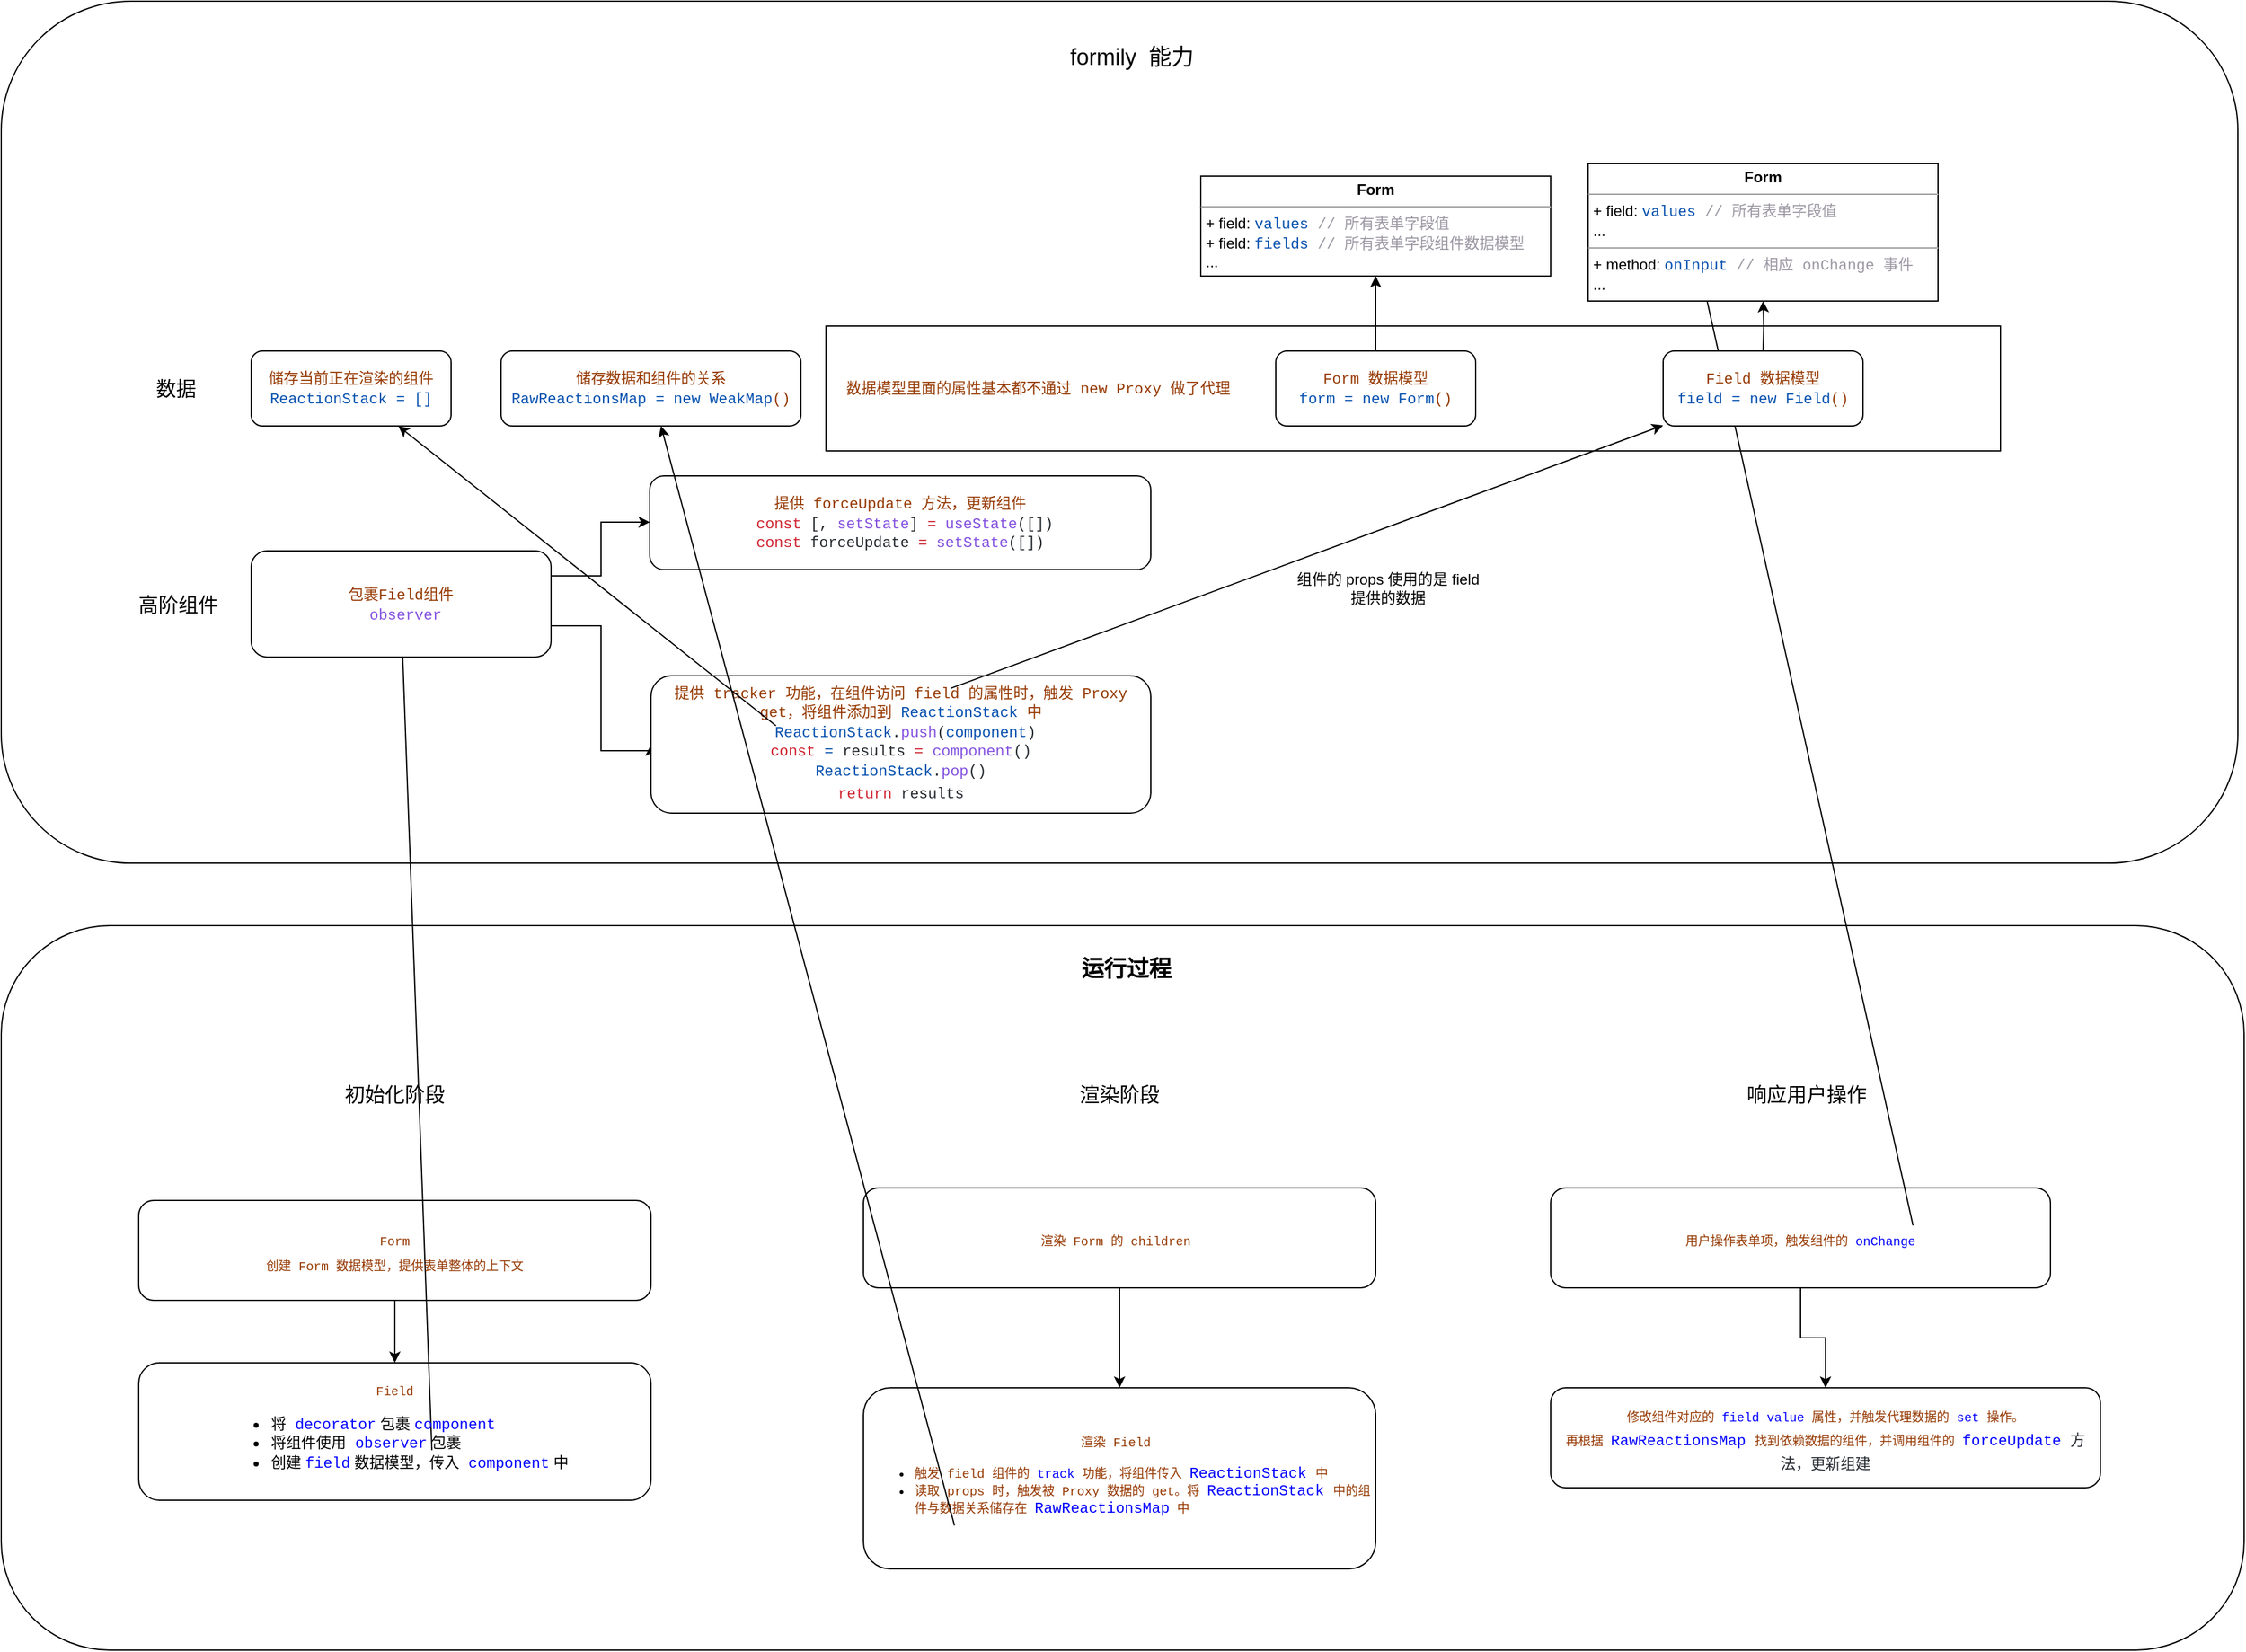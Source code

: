 <mxfile version="15.8.3" type="github">
  <diagram id="uAEhmxrjSMiY-UH2wBh-" name="Page-1">
    <mxGraphModel dx="2765" dy="1790" grid="1" gridSize="10" guides="1" tooltips="1" connect="1" arrows="1" fold="1" page="0" pageScale="1" pageWidth="827" pageHeight="1169" math="0" shadow="0">
      <root>
        <mxCell id="0" />
        <mxCell id="1" parent="0" />
        <mxCell id="ISmhi9uNivbO9rNuIjyK-117" value="" style="group;labelBackgroundColor=#FFFFFF;fillColor=default;" vertex="1" connectable="0" parent="1">
          <mxGeometry x="-80" y="-240" width="1795" height="1320" as="geometry" />
        </mxCell>
        <mxCell id="ISmhi9uNivbO9rNuIjyK-109" value="" style="endArrow=classic;html=1;rounded=0;fontFamily=Helvetica;fontSize=18;fontColor=#000000;exitX=0.192;exitY=0.724;exitDx=0;exitDy=0;exitPerimeter=0;entryX=0.178;entryY=0.725;entryDx=0;entryDy=0;entryPerimeter=0;" edge="1" parent="ISmhi9uNivbO9rNuIjyK-117" source="ISmhi9uNivbO9rNuIjyK-103">
          <mxGeometry width="50" height="50" relative="1" as="geometry">
            <mxPoint x="870" y="790" as="sourcePoint" />
            <mxPoint x="320.4" y="500.25" as="targetPoint" />
          </mxGeometry>
        </mxCell>
        <mxCell id="ISmhi9uNivbO9rNuIjyK-111" value="" style="endArrow=classic;html=1;rounded=0;fontFamily=Helvetica;fontSize=18;fontColor=#000000;entryX=0.756;entryY=0.319;entryDx=0;entryDy=0;entryPerimeter=0;" edge="1" parent="ISmhi9uNivbO9rNuIjyK-117">
          <mxGeometry width="50" height="50" relative="1" as="geometry">
            <mxPoint x="1530" y="980" as="sourcePoint" />
            <mxPoint x="1360.8" y="220.11" as="targetPoint" />
          </mxGeometry>
        </mxCell>
        <mxCell id="ISmhi9uNivbO9rNuIjyK-115" value="" style="group;labelBackgroundColor=#FFFFFF;" vertex="1" connectable="0" parent="ISmhi9uNivbO9rNuIjyK-117">
          <mxGeometry width="1790" height="690" as="geometry" />
        </mxCell>
        <mxCell id="ISmhi9uNivbO9rNuIjyK-114" value="" style="rounded=1;whiteSpace=wrap;html=1;labelBackgroundColor=none;fontFamily=Helvetica;fontSize=18;fontColor=#000000;fillColor=none;align=left;" vertex="1" parent="ISmhi9uNivbO9rNuIjyK-115">
          <mxGeometry width="1790" height="690" as="geometry" />
        </mxCell>
        <mxCell id="ISmhi9uNivbO9rNuIjyK-3" value="&lt;span style=&quot;color: rgb(149 , 56 , 0) ; font-family: &amp;#34;menlo&amp;#34; , &amp;#34;monaco&amp;#34; , &amp;#34;courier new&amp;#34; , monospace ; background-color: rgb(255 , 255 , 255)&quot;&gt;储存当前正在渲染的组件&lt;br&gt;&lt;/span&gt;&lt;span style=&quot;color: rgb(5 , 80 , 174) ; background-color: rgb(255 , 255 , 255) ; font-family: &amp;#34;menlo&amp;#34; , &amp;#34;monaco&amp;#34; , &amp;#34;courier new&amp;#34; , monospace&quot;&gt;ReactionStack = []&lt;/span&gt;" style="rounded=1;whiteSpace=wrap;html=1;" vertex="1" parent="ISmhi9uNivbO9rNuIjyK-115">
          <mxGeometry x="200" y="280" width="160" height="60" as="geometry" />
        </mxCell>
        <mxCell id="ISmhi9uNivbO9rNuIjyK-25" value="数据" style="text;html=1;strokeColor=none;fillColor=none;align=center;verticalAlign=middle;whiteSpace=wrap;rounded=0;fontSize=16;" vertex="1" parent="ISmhi9uNivbO9rNuIjyK-115">
          <mxGeometry x="90" y="295" width="100" height="30" as="geometry" />
        </mxCell>
        <mxCell id="ISmhi9uNivbO9rNuIjyK-26" value="&lt;span style=&quot;color: rgb(149 , 56 , 0) ; font-family: &amp;#34;menlo&amp;#34; , &amp;#34;monaco&amp;#34; , &amp;#34;courier new&amp;#34; , monospace ; background-color: rgb(255 , 255 , 255)&quot;&gt;储存数据和组件的关系&lt;br&gt;&lt;/span&gt;&lt;span style=&quot;color: rgb(5 , 80 , 174) ; background-color: rgb(255 , 255 , 255) ; font-family: &amp;#34;menlo&amp;#34; , &amp;#34;monaco&amp;#34; , &amp;#34;courier new&amp;#34; , monospace&quot;&gt;RawReactionsMap =&amp;nbsp;&lt;/span&gt;&lt;span style=&quot;color: rgb(5 , 80 , 174) ; font-family: &amp;#34;menlo&amp;#34; , &amp;#34;monaco&amp;#34; , &amp;#34;courier new&amp;#34; , monospace ; background-color: rgb(255 , 255 , 255)&quot;&gt;new&lt;/span&gt;&lt;span style=&quot;color: rgb(149 , 56 , 0) ; font-family: &amp;#34;menlo&amp;#34; , &amp;#34;monaco&amp;#34; , &amp;#34;courier new&amp;#34; , monospace ; background-color: rgb(255 , 255 , 255)&quot;&gt;&amp;nbsp;&lt;/span&gt;&lt;span style=&quot;color: rgb(5 , 80 , 174) ; background-color: rgb(255 , 255 , 255) ; font-family: &amp;#34;menlo&amp;#34; , &amp;#34;monaco&amp;#34; , &amp;#34;courier new&amp;#34; , monospace&quot;&gt;WeakMap&lt;/span&gt;&lt;span style=&quot;background-color: rgb(255 , 255 , 255) ; color: rgb(149 , 56 , 0) ; font-family: &amp;#34;menlo&amp;#34; , &amp;#34;monaco&amp;#34; , &amp;#34;courier new&amp;#34; , monospace&quot;&gt;()&lt;/span&gt;" style="rounded=1;whiteSpace=wrap;html=1;" vertex="1" parent="ISmhi9uNivbO9rNuIjyK-115">
          <mxGeometry x="400" y="280" width="240" height="60" as="geometry" />
        </mxCell>
        <mxCell id="ISmhi9uNivbO9rNuIjyK-53" value="高阶组件&amp;nbsp;" style="text;html=1;strokeColor=none;fillColor=none;align=center;verticalAlign=middle;whiteSpace=wrap;rounded=0;fontSize=16;" vertex="1" parent="ISmhi9uNivbO9rNuIjyK-115">
          <mxGeometry x="94" y="467.5" width="100" height="30" as="geometry" />
        </mxCell>
        <mxCell id="ISmhi9uNivbO9rNuIjyK-60" value="&lt;span style=&quot;color: rgb(149 , 56 , 0) ; font-family: &amp;#34;menlo&amp;#34; , &amp;#34;monaco&amp;#34; , &amp;#34;courier new&amp;#34; , monospace ; text-align: center&quot;&gt;&amp;nbsp; 数据模型里面的属性基本都不通过 new Proxy 做了代理&lt;/span&gt;" style="rounded=0;labelBackgroundColor=none;fontFamily=Helvetica;fontSize=12;align=left;whiteSpace=wrap;html=1;fillColor=none;" vertex="1" parent="ISmhi9uNivbO9rNuIjyK-115">
          <mxGeometry x="660" y="260" width="940" height="100" as="geometry" />
        </mxCell>
        <mxCell id="ISmhi9uNivbO9rNuIjyK-61" value="" style="group" vertex="1" connectable="0" parent="ISmhi9uNivbO9rNuIjyK-115">
          <mxGeometry x="1270" y="130" width="280" height="210" as="geometry" />
        </mxCell>
        <mxCell id="ISmhi9uNivbO9rNuIjyK-51" value="" style="edgeStyle=orthogonalEdgeStyle;rounded=0;orthogonalLoop=1;jettySize=auto;html=1;fontFamily=Helvetica;fontSize=12;fontColor=#000000;" edge="1" parent="ISmhi9uNivbO9rNuIjyK-61" target="ISmhi9uNivbO9rNuIjyK-47">
          <mxGeometry relative="1" as="geometry">
            <mxPoint x="140" y="150" as="sourcePoint" />
          </mxGeometry>
        </mxCell>
        <mxCell id="ISmhi9uNivbO9rNuIjyK-29" value="&lt;span style=&quot;color: rgb(149 , 56 , 0) ; font-family: &amp;#34;menlo&amp;#34; , &amp;#34;monaco&amp;#34; , &amp;#34;courier new&amp;#34; , monospace ; background-color: rgb(255 , 255 , 255)&quot;&gt;Field 数据模型&lt;br&gt;&lt;/span&gt;&lt;span style=&quot;color: rgb(5 , 80 , 174) ; background-color: rgb(255 , 255 , 255) ; font-family: &amp;#34;menlo&amp;#34; , &amp;#34;monaco&amp;#34; , &amp;#34;courier new&amp;#34; , monospace&quot;&gt;field =&amp;nbsp;&lt;/span&gt;&lt;span style=&quot;color: rgb(5 , 80 , 174) ; font-family: &amp;#34;menlo&amp;#34; , &amp;#34;monaco&amp;#34; , &amp;#34;courier new&amp;#34; , monospace ; background-color: rgb(255 , 255 , 255)&quot;&gt;new&lt;/span&gt;&lt;span style=&quot;font-family: &amp;#34;menlo&amp;#34; , &amp;#34;monaco&amp;#34; , &amp;#34;courier new&amp;#34; , monospace ; background-color: rgb(255 , 255 , 255)&quot;&gt;&lt;font color=&quot;#953800&quot;&gt;&amp;nbsp;&lt;/font&gt;&lt;/span&gt;&lt;span style=&quot;background-color: rgb(255 , 255 , 255) ; font-family: &amp;#34;menlo&amp;#34; , &amp;#34;monaco&amp;#34; , &amp;#34;courier new&amp;#34; , monospace&quot;&gt;&lt;font color=&quot;#0550ae&quot;&gt;Field&lt;/font&gt;&lt;/span&gt;&lt;span style=&quot;background-color: rgb(255 , 255 , 255) ; color: rgb(149 , 56 , 0) ; font-family: &amp;#34;menlo&amp;#34; , &amp;#34;monaco&amp;#34; , &amp;#34;courier new&amp;#34; , monospace&quot;&gt;()&lt;/span&gt;" style="rounded=1;whiteSpace=wrap;html=1;" vertex="1" parent="ISmhi9uNivbO9rNuIjyK-61">
          <mxGeometry x="60" y="150" width="160" height="60" as="geometry" />
        </mxCell>
        <mxCell id="ISmhi9uNivbO9rNuIjyK-47" value="&lt;p style=&quot;margin: 0px ; margin-top: 4px ; text-align: center&quot;&gt;&lt;b&gt;Form&lt;/b&gt;&lt;/p&gt;&lt;hr size=&quot;1&quot;&gt;&lt;p style=&quot;margin: 0px ; margin-left: 4px&quot;&gt;+ field:&amp;nbsp;&lt;span style=&quot;color: rgb(5 , 80 , 174) ; font-family: &amp;#34;menlo&amp;#34; , &amp;#34;monaco&amp;#34; , &amp;#34;courier new&amp;#34; , monospace ; text-align: center ; background-color: rgb(255 , 255 , 255)&quot;&gt;values &lt;/span&gt;&lt;span style=&quot;font-family: &amp;#34;menlo&amp;#34; , &amp;#34;monaco&amp;#34; , &amp;#34;courier new&amp;#34; , monospace ; text-align: center ; background-color: rgb(255 , 255 , 255)&quot;&gt;&lt;font color=&quot;#9c97a3&quot;&gt;// 所有表单字段值&lt;/font&gt;&lt;/span&gt;&lt;/p&gt;&lt;p style=&quot;margin: 0px ; margin-left: 4px&quot;&gt;&lt;span&gt;...&lt;/span&gt;&lt;/p&gt;&lt;hr size=&quot;1&quot;&gt;&lt;p style=&quot;margin: 0px 0px 0px 4px&quot;&gt;+ method:&amp;nbsp;&lt;span style=&quot;color: rgb(5 , 80 , 174) ; font-family: &amp;#34;menlo&amp;#34; , &amp;#34;monaco&amp;#34; , &amp;#34;courier new&amp;#34; , monospace ; text-align: center&quot;&gt;onInput&amp;nbsp;&lt;/span&gt;&lt;span style=&quot;font-family: &amp;#34;menlo&amp;#34; , &amp;#34;monaco&amp;#34; , &amp;#34;courier new&amp;#34; , monospace ; text-align: center&quot;&gt;&lt;font color=&quot;#9c97a3&quot;&gt;// 相应 onChange 事件&lt;/font&gt;&lt;/span&gt;&lt;/p&gt;&lt;p style=&quot;margin: 0px 0px 0px 4px&quot;&gt;...&lt;/p&gt;&lt;p style=&quot;margin: 0px 0px 0px 4px&quot;&gt;&lt;span style=&quot;font-family: &amp;#34;menlo&amp;#34; , &amp;#34;monaco&amp;#34; , &amp;#34;courier new&amp;#34; , monospace ; text-align: center&quot;&gt;&lt;font color=&quot;#9c97a3&quot;&gt;&lt;br&gt;&lt;/font&gt;&lt;/span&gt;&lt;/p&gt;" style="verticalAlign=top;align=left;overflow=fill;fontSize=12;fontFamily=Helvetica;html=1;" vertex="1" parent="ISmhi9uNivbO9rNuIjyK-61">
          <mxGeometry width="280" height="110" as="geometry" />
        </mxCell>
        <mxCell id="ISmhi9uNivbO9rNuIjyK-62" value="" style="group" vertex="1" connectable="0" parent="ISmhi9uNivbO9rNuIjyK-115">
          <mxGeometry x="960" y="140" width="280" height="200" as="geometry" />
        </mxCell>
        <mxCell id="ISmhi9uNivbO9rNuIjyK-28" value="&lt;span style=&quot;color: rgb(149 , 56 , 0) ; font-family: &amp;#34;menlo&amp;#34; , &amp;#34;monaco&amp;#34; , &amp;#34;courier new&amp;#34; , monospace ; background-color: rgb(255 , 255 , 255)&quot;&gt;Form 数据模型&lt;br&gt;&lt;/span&gt;&lt;span style=&quot;color: rgb(5 , 80 , 174) ; background-color: rgb(255 , 255 , 255) ; font-family: &amp;#34;menlo&amp;#34; , &amp;#34;monaco&amp;#34; , &amp;#34;courier new&amp;#34; , monospace&quot;&gt;form =&amp;nbsp;&lt;/span&gt;&lt;span style=&quot;color: rgb(5 , 80 , 174) ; font-family: &amp;#34;menlo&amp;#34; , &amp;#34;monaco&amp;#34; , &amp;#34;courier new&amp;#34; , monospace ; background-color: rgb(255 , 255 , 255)&quot;&gt;new&lt;/span&gt;&lt;span style=&quot;color: rgb(149 , 56 , 0) ; font-family: &amp;#34;menlo&amp;#34; , &amp;#34;monaco&amp;#34; , &amp;#34;courier new&amp;#34; , monospace ; background-color: rgb(255 , 255 , 255)&quot;&gt;&amp;nbsp;&lt;/span&gt;&lt;span style=&quot;color: rgb(5 , 80 , 174) ; background-color: rgb(255 , 255 , 255) ; font-family: &amp;#34;menlo&amp;#34; , &amp;#34;monaco&amp;#34; , &amp;#34;courier new&amp;#34; , monospace&quot;&gt;Form&lt;/span&gt;&lt;span style=&quot;background-color: rgb(255 , 255 , 255) ; color: rgb(149 , 56 , 0) ; font-family: &amp;#34;menlo&amp;#34; , &amp;#34;monaco&amp;#34; , &amp;#34;courier new&amp;#34; , monospace&quot; class=&quot;&quot;&gt;()&lt;/span&gt;" style="rounded=1;whiteSpace=wrap;html=1;" vertex="1" parent="ISmhi9uNivbO9rNuIjyK-62">
          <mxGeometry x="60" y="140" width="160" height="60" as="geometry" />
        </mxCell>
        <mxCell id="ISmhi9uNivbO9rNuIjyK-40" value="&lt;p style=&quot;margin: 0px ; margin-top: 4px ; text-align: center&quot;&gt;&lt;b&gt;Form&lt;/b&gt;&lt;/p&gt;&lt;hr size=&quot;1&quot;&gt;&lt;p style=&quot;margin: 0px ; margin-left: 4px&quot;&gt;+ field:&amp;nbsp;&lt;span style=&quot;color: rgb(5 , 80 , 174) ; font-family: &amp;#34;menlo&amp;#34; , &amp;#34;monaco&amp;#34; , &amp;#34;courier new&amp;#34; , monospace ; text-align: center ; background-color: rgb(255 , 255 , 255)&quot;&gt;values &lt;/span&gt;&lt;span style=&quot;font-family: &amp;#34;menlo&amp;#34; , &amp;#34;monaco&amp;#34; , &amp;#34;courier new&amp;#34; , monospace ; text-align: center ; background-color: rgb(255 , 255 , 255)&quot;&gt;&lt;font color=&quot;#9c97a3&quot;&gt;// 所有表单字段值&lt;/font&gt;&lt;/span&gt;&lt;/p&gt;&lt;p style=&quot;margin: 0px ; margin-left: 4px&quot;&gt;+ field:&amp;nbsp;&lt;span style=&quot;color: rgb(5 , 80 , 174) ; font-family: &amp;#34;menlo&amp;#34; , &amp;#34;monaco&amp;#34; , &amp;#34;courier new&amp;#34; , monospace ; text-align: center ; background-color: rgb(255 , 255 , 255)&quot;&gt;fields &lt;/span&gt;&lt;span style=&quot;font-family: &amp;#34;menlo&amp;#34; , &amp;#34;monaco&amp;#34; , &amp;#34;courier new&amp;#34; , monospace ; text-align: center ; background-color: rgb(255 , 255 , 255)&quot;&gt;&lt;font color=&quot;#9c97a3&quot;&gt;// 所有表单字段组件数据模型&lt;/font&gt;&lt;/span&gt;&lt;/p&gt;&lt;p style=&quot;margin: 0px ; margin-left: 4px&quot;&gt;&lt;span&gt;...&lt;/span&gt;&lt;/p&gt;" style="verticalAlign=top;align=left;overflow=fill;fontSize=12;fontFamily=Helvetica;html=1;" vertex="1" parent="ISmhi9uNivbO9rNuIjyK-62">
          <mxGeometry width="280" height="80" as="geometry" />
        </mxCell>
        <mxCell id="ISmhi9uNivbO9rNuIjyK-52" value="" style="edgeStyle=orthogonalEdgeStyle;rounded=0;orthogonalLoop=1;jettySize=auto;html=1;fontFamily=Helvetica;fontSize=12;fontColor=#000000;" edge="1" parent="ISmhi9uNivbO9rNuIjyK-62" source="ISmhi9uNivbO9rNuIjyK-28" target="ISmhi9uNivbO9rNuIjyK-40">
          <mxGeometry relative="1" as="geometry" />
        </mxCell>
        <mxCell id="ISmhi9uNivbO9rNuIjyK-63" value="" style="group" vertex="1" connectable="0" parent="ISmhi9uNivbO9rNuIjyK-115">
          <mxGeometry x="200" y="380" width="720" height="270" as="geometry" />
        </mxCell>
        <mxCell id="ISmhi9uNivbO9rNuIjyK-73" style="edgeStyle=orthogonalEdgeStyle;rounded=0;orthogonalLoop=1;jettySize=auto;html=1;entryX=0;entryY=0.5;entryDx=0;entryDy=0;fontFamily=Helvetica;fontSize=12;fontColor=#000000;" edge="1" parent="ISmhi9uNivbO9rNuIjyK-63" source="ISmhi9uNivbO9rNuIjyK-54" target="ISmhi9uNivbO9rNuIjyK-58">
          <mxGeometry relative="1" as="geometry">
            <Array as="points">
              <mxPoint x="280" y="120" />
              <mxPoint x="280" y="220" />
              <mxPoint x="320" y="220" />
            </Array>
          </mxGeometry>
        </mxCell>
        <mxCell id="ISmhi9uNivbO9rNuIjyK-54" value="&lt;span style=&quot;color: rgb(149 , 56 , 0) ; font-family: &amp;#34;menlo&amp;#34; , &amp;#34;monaco&amp;#34; , &amp;#34;courier new&amp;#34; , monospace ; background-color: rgb(255 , 255 , 255)&quot;&gt;包裹Field组件&lt;br&gt;&lt;/span&gt;&lt;span style=&quot;color: rgba(0 , 0 , 0 , 0) ; font-family: monospace ; font-size: 0px&quot;&gt;%3CmxGraphModel%3E%3Croot%3E%3CmxCell%20id%3D%220%22%2F%3E%3CmxCell%20id%3D%221%22%20parent%3D%220%22%2F%3E%3CmxCell%20id%3D%222%22%20value%3D%22%26lt%3Bspan%20style%3D%26quot%3Bcolor%3A%20rgb(149%20%2C%2056%20%2C%200)%20%3B%20font-family%3A%20%26amp%3B%2334%3Bmenlo%26amp%3B%2334%3B%20%2C%20%26amp%3B%2334%3Bmonaco%26amp%3B%2334%3B%20%2C%20%26amp%3B%2334%3Bcourier%20new%26amp%3B%2334%3B%20%2C%20monospace%20%3B%20background-color%3A%20rgb(255%20%2C%20255%20%2C%20255)%26quot%3B%26gt%3B%E5%82%A8%E5%AD%98%E5%BD%93%E5%89%8D%E6%AD%A3%E5%9C%A8%E6%B8%B2%E6%9F%93%E7%9A%84%E7%BB%84%E4%BB%B6%26lt%3Bbr%26gt%3B%26lt%3B%2Fspan%26gt%3B%26lt%3Bspan%20style%3D%26quot%3Bcolor%3A%20rgb(5%20%2C%2080%20%2C%20174)%20%3B%20background-color%3A%20rgb(255%20%2C%20255%20%2C%20255)%20%3B%20font-family%3A%20%26amp%3B%2334%3Bmenlo%26amp%3B%2334%3B%20%2C%20%26amp%3B%2334%3Bmonaco%26amp%3B%2334%3B%20%2C%20%26amp%3B%2334%3Bcourier%20new%26amp%3B%2334%3B%20%2C%20monospace%26quot%3B%26gt%3BReactionStack%20%3D%20%5B%5D%26lt%3B%2Fspan%26gt%3B%22%20style%3D%22rounded%3D1%3BwhiteSpace%3Dwrap%3Bhtml%3D1%3B%22%20vertex%3D%221%22%20parent%3D%221%22%3E%3CmxGeometry%20x%3D%22130%22%20y%3D%2240%22%20width%3D%22150%22%20height%3D%2260%22%20as%3D%22geometry%22%2F%3E%3C%2FmxCell%3E%3C%2Froot%3E%3C%2FmxGraphModel%3E&lt;/span&gt;&lt;span style=&quot;color: rgb(5 , 80 , 174) ; background-color: rgb(255 , 255 , 255) ; font-family: &amp;#34;menlo&amp;#34; , &amp;#34;monaco&amp;#34; , &amp;#34;courier new&amp;#34; , monospace&quot;&gt;&amp;nbsp;&lt;/span&gt;&lt;span style=&quot;color: rgb(130 , 80 , 223) ; font-family: &amp;#34;menlo&amp;#34; , &amp;#34;monaco&amp;#34; , &amp;#34;courier new&amp;#34; , monospace&quot;&gt;observer&lt;/span&gt;" style="rounded=1;whiteSpace=wrap;html=1;" vertex="1" parent="ISmhi9uNivbO9rNuIjyK-63">
          <mxGeometry y="60" width="240" height="85" as="geometry" />
        </mxCell>
        <mxCell id="ISmhi9uNivbO9rNuIjyK-55" style="edgeStyle=orthogonalEdgeStyle;rounded=0;orthogonalLoop=1;jettySize=auto;html=1;exitX=0.5;exitY=1;exitDx=0;exitDy=0;fontFamily=Helvetica;fontSize=12;fontColor=#000000;" edge="1" parent="ISmhi9uNivbO9rNuIjyK-63" source="ISmhi9uNivbO9rNuIjyK-54" target="ISmhi9uNivbO9rNuIjyK-54">
          <mxGeometry relative="1" as="geometry" />
        </mxCell>
        <mxCell id="ISmhi9uNivbO9rNuIjyK-56" value="&lt;span style=&quot;color: rgb(149 , 56 , 0) ; font-family: &amp;#34;menlo&amp;#34; , &amp;#34;monaco&amp;#34; , &amp;#34;courier new&amp;#34; , monospace ; background-color: rgb(255 , 255 , 255)&quot;&gt;提供 forceUpdate 方法，更新组件&lt;br&gt;&lt;/span&gt;&lt;span style=&quot;color: rgba(0 , 0 , 0 , 0) ; font-family: monospace ; font-size: 0px&quot;&gt;%3CmxGraphModel%3E%3Croot%3E%3CmxCell%20id%3D%220%22%2F%3E%3CmxCell%20id%3D%221%22%20parent%3D%220%22%2F%3E%3CmxCell%20id%3D%222%22%20value%3D%22%26lt%3Bspan%20style%3D%26quot%3Bcolor%3A%20rgb(149%20%2C%2056%20%2C%200)%20%3B%20font-family%3A%20%26amp%3B%2334%3Bmenlo%26amp%3B%2334%3B%20%2C%20%26amp%3B%2334%3Bmonaco%26amp%3B%2334%3B%20%2C%20%26amp%3B%2334%3Bcourier%20new%26amp%3B%2334%3B%20%2C%20monospace%20%3B%20background-color%3A%20rgb(255%20%2C%20255%20%2C%20255)%26quot%3B%26gt%3B%E5%82%A8%E5%AD%98%E5%BD%93%E5%89%8D%E6%AD%A3%E5%9C%A8%E6%B8%B2%E6%9F%93%E7%9A%84%E7%BB%84%E4%BB%B6%26lt%3Bbr%26gt%3B%26lt%3B%2Fspan%26gt%3B%26lt%3Bspan%20style%3D%26quot%3Bcolor%3A%20rgb(5%20%2C%2080%20%2C%20174)%20%3B%20background-color%3A%20rgb(255%20%2C%20255%20%2C%20255)%20%3B%20font-family%3A%20%26amp%3B%2334%3Bmenlo%26amp%3B%2334%3B%20%2C%20%26amp%3B%2334%3Bmonaco%26amp%3B%2334%3B%20%2C%20%26amp%3B%2334%3Bcourier%20new%26amp%3B%2334%3B%20%2C%20monospace%26quot%3B%26gt%3BReactionStack%20%3D%20%5B%5D%26lt%3B%2Fspan%26gt%3B%22%20style%3D%22rounded%3D1%3BwhiteSpace%3Dwrap%3Bhtml%3D1%3B%22%20vertex%3D%221%22%20parent%3D%221%22%3E%3CmxGeometry%20x%3D%22130%22%20y%3D%2240%22%20width%3D%22150%22%20height%3D%2260%22%20as%3D%22geometry%22%2F%3E%3C%2FmxCell%3E%3C%2Froot%3E%3C%2FmxGraphModel%3E&lt;/span&gt;&lt;span style=&quot;color: rgb(5 , 80 , 174) ; background-color: rgb(255 , 255 , 255) ; font-family: &amp;#34;menlo&amp;#34; , &amp;#34;monaco&amp;#34; , &amp;#34;courier new&amp;#34; , monospace&quot;&gt;&amp;nbsp;&lt;/span&gt;&lt;span style=&quot;font-family: &amp;#34;menlo&amp;#34; , &amp;#34;monaco&amp;#34; , &amp;#34;courier new&amp;#34; , monospace ; color: rgb(207 , 34 , 46)&quot;&gt;const&lt;/span&gt;&lt;span style=&quot;color: rgb(36 , 41 , 47) ; font-family: &amp;#34;menlo&amp;#34; , &amp;#34;monaco&amp;#34; , &amp;#34;courier new&amp;#34; , monospace&quot;&gt; [, &lt;/span&gt;&lt;span style=&quot;font-family: &amp;#34;menlo&amp;#34; , &amp;#34;monaco&amp;#34; , &amp;#34;courier new&amp;#34; , monospace ; color: rgb(130 , 80 , 223)&quot;&gt;setState&lt;/span&gt;&lt;span style=&quot;color: rgb(36 , 41 , 47) ; font-family: &amp;#34;menlo&amp;#34; , &amp;#34;monaco&amp;#34; , &amp;#34;courier new&amp;#34; , monospace&quot;&gt;] &lt;/span&gt;&lt;span style=&quot;font-family: &amp;#34;menlo&amp;#34; , &amp;#34;monaco&amp;#34; , &amp;#34;courier new&amp;#34; , monospace ; color: rgb(207 , 34 , 46)&quot;&gt;=&lt;/span&gt;&lt;span style=&quot;color: rgb(36 , 41 , 47) ; font-family: &amp;#34;menlo&amp;#34; , &amp;#34;monaco&amp;#34; , &amp;#34;courier new&amp;#34; , monospace&quot;&gt; &lt;/span&gt;&lt;span style=&quot;font-family: &amp;#34;menlo&amp;#34; , &amp;#34;monaco&amp;#34; , &amp;#34;courier new&amp;#34; , monospace ; color: rgb(130 , 80 , 223)&quot;&gt;useState&lt;/span&gt;&lt;span style=&quot;color: rgb(36 , 41 , 47) ; font-family: &amp;#34;menlo&amp;#34; , &amp;#34;monaco&amp;#34; , &amp;#34;courier new&amp;#34; , monospace&quot;&gt;([])&lt;br&gt;&lt;/span&gt;&lt;span style=&quot;color: rgb(207 , 34 , 46) ; font-family: &amp;#34;menlo&amp;#34; , &amp;#34;monaco&amp;#34; , &amp;#34;courier new&amp;#34; , monospace&quot;&gt;const&lt;/span&gt;&lt;span style=&quot;color: rgb(36 , 41 , 47) ; font-family: &amp;#34;menlo&amp;#34; , &amp;#34;monaco&amp;#34; , &amp;#34;courier new&amp;#34; , monospace&quot;&gt;&amp;nbsp;forceUpdate&amp;nbsp;&lt;/span&gt;&lt;span style=&quot;color: rgb(207 , 34 , 46) ; font-family: &amp;#34;menlo&amp;#34; , &amp;#34;monaco&amp;#34; , &amp;#34;courier new&amp;#34; , monospace&quot;&gt;=&amp;nbsp;&lt;/span&gt;&lt;span style=&quot;font-family: &amp;#34;menlo&amp;#34; , &amp;#34;monaco&amp;#34; , &amp;#34;courier new&amp;#34; , monospace ; color: rgb(130 , 80 , 223)&quot;&gt;setState&lt;/span&gt;&lt;span style=&quot;color: rgb(36 , 41 , 47) ; font-family: &amp;#34;menlo&amp;#34; , &amp;#34;monaco&amp;#34; , &amp;#34;courier new&amp;#34; , monospace&quot;&gt;([])&lt;/span&gt;" style="rounded=1;whiteSpace=wrap;html=1;" vertex="1" parent="ISmhi9uNivbO9rNuIjyK-63">
          <mxGeometry x="319" width="401" height="75" as="geometry" />
        </mxCell>
        <mxCell id="ISmhi9uNivbO9rNuIjyK-57" value="" style="edgeStyle=orthogonalEdgeStyle;rounded=0;orthogonalLoop=1;jettySize=auto;html=1;fontFamily=Helvetica;fontSize=12;fontColor=#000000;" edge="1" parent="ISmhi9uNivbO9rNuIjyK-63" source="ISmhi9uNivbO9rNuIjyK-54" target="ISmhi9uNivbO9rNuIjyK-56">
          <mxGeometry relative="1" as="geometry">
            <Array as="points">
              <mxPoint x="280" y="80" />
              <mxPoint x="280" y="37" />
            </Array>
          </mxGeometry>
        </mxCell>
        <mxCell id="ISmhi9uNivbO9rNuIjyK-58" value="&lt;span style=&quot;color: rgb(149 , 56 , 0) ; font-family: &amp;#34;menlo&amp;#34; , &amp;#34;monaco&amp;#34; , &amp;#34;courier new&amp;#34; , monospace ; background-color: rgb(255 , 255 , 255)&quot;&gt;提供&amp;nbsp;&lt;/span&gt;&lt;span style=&quot;color: rgb(149 , 56 , 0) ; font-family: &amp;#34;menlo&amp;#34; , &amp;#34;monaco&amp;#34; , &amp;#34;courier new&amp;#34; , monospace&quot;&gt;tracker 功能，在组件访问 field 的属性时，触发 Proxy get，将组件添加到&amp;nbsp;&lt;/span&gt;&lt;span style=&quot;color: rgb(5 , 80 , 174) ; font-family: &amp;#34;menlo&amp;#34; , &amp;#34;monaco&amp;#34; , &amp;#34;courier new&amp;#34; , monospace&quot;&gt;ReactionStack&amp;nbsp;&lt;/span&gt;&lt;span style=&quot;color: rgb(149 , 56 , 0) ; font-family: &amp;#34;menlo&amp;#34; , &amp;#34;monaco&amp;#34; , &amp;#34;courier new&amp;#34; , monospace&quot;&gt;中&lt;/span&gt;&lt;span style=&quot;color: rgb(149 , 56 , 0) ; font-family: &amp;#34;menlo&amp;#34; , &amp;#34;monaco&amp;#34; , &amp;#34;courier new&amp;#34; , monospace ; background-color: rgb(255 , 255 , 255)&quot;&gt;&lt;br&gt;&lt;/span&gt;&lt;span style=&quot;color: rgba(0 , 0 , 0 , 0) ; font-family: monospace ; font-size: 0px&quot;&gt;%3CmxGraphModel%3E%3Croot%3E%3CmxCell%20id%3D%220%22%2F%3E%3CmxCell%20id%3D%221%22%20parent%3D%220%22%2F%3E%3CmxCell%20id%3D%222%22%20value%3D%22%26lt%3Bspan%20style%3D%26quot%3Bcolor%3A%20rgb(149%20%2C%2056%20%2C%200)%20%3B%20font-family%3A%20%26amp%3B%2334%3Bmenlo%26amp%3B%2334%3B%20%2C%20%26amp%3B%2334%3Bmonaco%26amp%3B%2334%3B%20%2C%20%26amp%3B%2334%3Bcourier%20new%26amp%3B%2334%3B%20%2C%20monospace%20%3B%20background-color%3A%20rgb(255%20%2C%20255%20%2C%20255)%26quot%3B%26gt%3B%E5%82%A8%E5%AD%98%E5%BD%93%E5%89%8D%E6%AD%A3%E5%9C%A8%E6%B8%B2%E6%9F%93%E7%9A%84%E7%BB%84%E4%BB%B6%26lt%3Bbr%26gt%3B%26lt%3B%2Fspan%26gt%3B%26lt%3Bspan%20style%3D%26quot%3Bcolor%3A%20rgb(5%20%2C%2080%20%2C%20174)%20%3B%20background-color%3A%20rgb(255%20%2C%20255%20%2C%20255)%20%3B%20font-family%3A%20%26amp%3B%2334%3Bmenlo%26amp%3B%2334%3B%20%2C%20%26amp%3B%2334%3Bmonaco%26amp%3B%2334%3B%20%2C%20%26amp%3B%2334%3Bcourier%20new%26amp%3B%2334%3B%20%2C%20monospace%26quot%3B%26gt%3BReactionStack%20%3D%20%5B%5D%26lt%3B%2Fspan%26gt%3B%22%20style%3D%22rounded%3D1%3BwhiteSpace%3Dwrap%3Bhtml%3D1%3B%22%20vertex%3D%221%22%20parent%3D%221%22%3E%3CmxGeometry%20x%3D%22130%22%20y%3D%2240%22%20width%3D%22150%22%20height%3D%2260%22%20as%3D%22geometry%22%2F%3E%3C%2FmxCell%3E%3C%2Froot%3E%3C%2FmxGraphModel%3E&lt;/span&gt;&lt;span style=&quot;color: rgb(5 , 80 , 174) ; background-color: rgb(255 , 255 , 255) ; font-family: &amp;#34;menlo&amp;#34; , &amp;#34;monaco&amp;#34; , &amp;#34;courier new&amp;#34; , monospace&quot;&gt;&amp;nbsp;&lt;/span&gt;&lt;span style=&quot;font-family: &amp;#34;menlo&amp;#34; , &amp;#34;monaco&amp;#34; , &amp;#34;courier new&amp;#34; , monospace ; color: rgb(5 , 80 , 174)&quot;&gt;ReactionStack&lt;/span&gt;&lt;span style=&quot;color: rgb(36 , 41 , 47) ; font-family: &amp;#34;menlo&amp;#34; , &amp;#34;monaco&amp;#34; , &amp;#34;courier new&amp;#34; , monospace&quot;&gt;.&lt;/span&gt;&lt;span style=&quot;font-family: &amp;#34;menlo&amp;#34; , &amp;#34;monaco&amp;#34; , &amp;#34;courier new&amp;#34; , monospace ; color: rgb(130 , 80 , 223)&quot;&gt;push&lt;/span&gt;&lt;span style=&quot;color: rgb(36 , 41 , 47) ; font-family: &amp;#34;menlo&amp;#34; , &amp;#34;monaco&amp;#34; , &amp;#34;courier new&amp;#34; , monospace&quot;&gt;(&lt;/span&gt;&lt;span style=&quot;font-family: &amp;#34;menlo&amp;#34; , &amp;#34;monaco&amp;#34; , &amp;#34;courier new&amp;#34; , monospace&quot;&gt;&lt;font color=&quot;#0550ae&quot;&gt;component&lt;/font&gt;&lt;/span&gt;&lt;span style=&quot;color: rgb(36 , 41 , 47) ; font-family: &amp;#34;menlo&amp;#34; , &amp;#34;monaco&amp;#34; , &amp;#34;courier new&amp;#34; , monospace&quot;&gt;)&lt;br&gt;&lt;/span&gt;&lt;span style=&quot;color: rgb(207 , 34 , 46) ; font-family: &amp;#34;menlo&amp;#34; , &amp;#34;monaco&amp;#34; , &amp;#34;courier new&amp;#34; , monospace&quot;&gt;const &lt;/span&gt;&lt;span style=&quot;font-family: &amp;#34;menlo&amp;#34; , &amp;#34;monaco&amp;#34; , &amp;#34;courier new&amp;#34; , monospace&quot;&gt;&lt;font color=&quot;#0550ae&quot;&gt;=&amp;nbsp;&lt;/font&gt;&lt;/span&gt;&lt;span style=&quot;color: rgb(36 , 41 , 47) ; font-family: &amp;#34;menlo&amp;#34; , &amp;#34;monaco&amp;#34; , &amp;#34;courier new&amp;#34; , monospace&quot;&gt;results &lt;/span&gt;&lt;span style=&quot;font-family: &amp;#34;menlo&amp;#34; , &amp;#34;monaco&amp;#34; , &amp;#34;courier new&amp;#34; , monospace ; color: rgb(207 , 34 , 46)&quot;&gt;=&lt;/span&gt;&lt;span style=&quot;color: rgb(36 , 41 , 47) ; font-family: &amp;#34;menlo&amp;#34; , &amp;#34;monaco&amp;#34; , &amp;#34;courier new&amp;#34; , monospace&quot;&gt; &lt;/span&gt;&lt;span style=&quot;font-family: &amp;#34;menlo&amp;#34; , &amp;#34;monaco&amp;#34; , &amp;#34;courier new&amp;#34; , monospace ; color: rgb(130 , 80 , 223)&quot;&gt;component&lt;/span&gt;&lt;span style=&quot;color: rgb(36 , 41 , 47) ; font-family: &amp;#34;menlo&amp;#34; , &amp;#34;monaco&amp;#34; , &amp;#34;courier new&amp;#34; , monospace&quot;&gt;()&lt;br&gt;&lt;/span&gt;&lt;div style=&quot;color: rgb(36 , 41 , 47) ; font-family: &amp;#34;menlo&amp;#34; , &amp;#34;monaco&amp;#34; , &amp;#34;courier new&amp;#34; , monospace ; line-height: 18px&quot;&gt;&lt;span style=&quot;color: #0550ae&quot;&gt;ReactionStack&lt;/span&gt;.&lt;span style=&quot;color: #8250df&quot;&gt;pop&lt;/span&gt;()&lt;/div&gt;&lt;div style=&quot;color: rgb(36 , 41 , 47) ; font-family: &amp;#34;menlo&amp;#34; , &amp;#34;monaco&amp;#34; , &amp;#34;courier new&amp;#34; , monospace ; line-height: 18px&quot;&gt;&lt;div style=&quot;line-height: 18px&quot;&gt;&lt;span style=&quot;color: #cf222e&quot;&gt;return&lt;/span&gt; results&lt;/div&gt;&lt;/div&gt;" style="rounded=1;whiteSpace=wrap;html=1;" vertex="1" parent="ISmhi9uNivbO9rNuIjyK-63">
          <mxGeometry x="320" y="160" width="400" height="110" as="geometry" />
        </mxCell>
        <mxCell id="ISmhi9uNivbO9rNuIjyK-69" value="" style="endArrow=classic;html=1;rounded=0;fontFamily=Helvetica;fontSize=12;fontColor=#000000;" edge="1" parent="ISmhi9uNivbO9rNuIjyK-63" target="ISmhi9uNivbO9rNuIjyK-29">
          <mxGeometry width="50" height="50" relative="1" as="geometry">
            <mxPoint x="560" y="170" as="sourcePoint" />
            <mxPoint x="610" y="120" as="targetPoint" />
          </mxGeometry>
        </mxCell>
        <mxCell id="ISmhi9uNivbO9rNuIjyK-68" value="" style="endArrow=classic;html=1;rounded=0;fontFamily=Helvetica;fontSize=12;fontColor=#000000;" edge="1" parent="ISmhi9uNivbO9rNuIjyK-115" target="ISmhi9uNivbO9rNuIjyK-3">
          <mxGeometry width="50" height="50" relative="1" as="geometry">
            <mxPoint x="620" y="580" as="sourcePoint" />
            <mxPoint x="660" y="550" as="targetPoint" />
          </mxGeometry>
        </mxCell>
        <mxCell id="ISmhi9uNivbO9rNuIjyK-71" value="组件的 props 使用的是 field 提供的数据" style="text;html=1;strokeColor=none;fillColor=none;align=center;verticalAlign=middle;whiteSpace=wrap;rounded=0;labelBackgroundColor=none;fontFamily=Helvetica;fontSize=12;fontColor=#000000;" vertex="1" parent="ISmhi9uNivbO9rNuIjyK-115">
          <mxGeometry x="1030" y="455" width="160" height="30" as="geometry" />
        </mxCell>
        <mxCell id="ISmhi9uNivbO9rNuIjyK-102" value="formily&amp;nbsp; 能力" style="text;html=1;strokeColor=none;fillColor=none;align=center;verticalAlign=middle;whiteSpace=wrap;rounded=0;labelBackgroundColor=none;fontFamily=Helvetica;fontSize=18;fontColor=#000000;" vertex="1" parent="ISmhi9uNivbO9rNuIjyK-115">
          <mxGeometry x="830" y="30" width="150" height="30" as="geometry" />
        </mxCell>
        <mxCell id="ISmhi9uNivbO9rNuIjyK-116" value="" style="group" vertex="1" connectable="0" parent="ISmhi9uNivbO9rNuIjyK-117">
          <mxGeometry y="740" width="1795" height="580" as="geometry" />
        </mxCell>
        <mxCell id="ISmhi9uNivbO9rNuIjyK-74" value="初始化阶段" style="text;html=1;strokeColor=none;fillColor=none;align=center;verticalAlign=middle;whiteSpace=wrap;rounded=0;labelBackgroundColor=none;fontFamily=Helvetica;fontSize=16;fontColor=#000000;" vertex="1" parent="ISmhi9uNivbO9rNuIjyK-116">
          <mxGeometry x="170" y="120" width="290" height="30" as="geometry" />
        </mxCell>
        <mxCell id="ISmhi9uNivbO9rNuIjyK-75" value="渲染阶段" style="text;html=1;strokeColor=none;fillColor=none;align=center;verticalAlign=middle;whiteSpace=wrap;rounded=0;labelBackgroundColor=none;fontFamily=Helvetica;fontSize=16;fontColor=#000000;" vertex="1" parent="ISmhi9uNivbO9rNuIjyK-116">
          <mxGeometry x="750" y="120" width="290" height="30" as="geometry" />
        </mxCell>
        <mxCell id="ISmhi9uNivbO9rNuIjyK-76" value="响应用户操作" style="text;html=1;strokeColor=none;fillColor=none;align=center;verticalAlign=middle;whiteSpace=wrap;rounded=0;labelBackgroundColor=none;fontFamily=Helvetica;fontSize=16;fontColor=#000000;" vertex="1" parent="ISmhi9uNivbO9rNuIjyK-116">
          <mxGeometry x="1300" y="120" width="290" height="30" as="geometry" />
        </mxCell>
        <mxCell id="ISmhi9uNivbO9rNuIjyK-78" value="&lt;span style=&quot;color: rgb(149 , 56 , 0) ; font-family: &amp;#34;menlo&amp;#34; , &amp;#34;monaco&amp;#34; , &amp;#34;courier new&amp;#34; , monospace ; font-size: x-small&quot;&gt;Form&lt;/span&gt;&lt;font color=&quot;#953800&quot; face=&quot;menlo, monaco, courier new, monospace&quot; size=&quot;1&quot;&gt;&lt;br&gt;创建 Form 数据模型，提供表单整体的上下文&lt;br&gt;&lt;/font&gt;" style="rounded=1;whiteSpace=wrap;html=1;labelBackgroundColor=none;fontFamily=Helvetica;fontSize=16;fontColor=#000000;fillColor=none;align=center;" vertex="1" parent="ISmhi9uNivbO9rNuIjyK-116">
          <mxGeometry x="110" y="220" width="410" height="80" as="geometry" />
        </mxCell>
        <mxCell id="ISmhi9uNivbO9rNuIjyK-79" value="&lt;span style=&quot;color: rgb(149 , 56 , 0) ; font-family: &amp;#34;menlo&amp;#34; , &amp;#34;monaco&amp;#34; , &amp;#34;courier new&amp;#34; , monospace ; font-size: x-small&quot;&gt;Field&lt;br&gt;&lt;/span&gt;&lt;span style=&quot;font-size: 12px&quot;&gt;&lt;ul&gt;&lt;li style=&quot;text-align: left&quot;&gt;&lt;span style=&quot;font-size: 12px&quot;&gt;将&lt;/span&gt;&lt;span style=&quot;font-size: 12px ; color: rgb(130 , 80 , 223) ; font-family: &amp;#34;menlo&amp;#34; , &amp;#34;monaco&amp;#34; , &amp;#34;courier new&amp;#34; , monospace&quot;&gt;&amp;nbsp;&lt;/span&gt;&lt;span style=&quot;font-size: 12px ; font-family: &amp;#34;menlo&amp;#34; , &amp;#34;monaco&amp;#34; , &amp;#34;courier new&amp;#34; , monospace&quot;&gt;&lt;font color=&quot;#0000ff&quot;&gt;decorator&lt;/font&gt;&lt;/span&gt;&lt;span style=&quot;font-size: 12px&quot;&gt;&amp;nbsp;包裹&amp;nbsp;&lt;/span&gt;&lt;span style=&quot;font-size: 12px ; font-family: &amp;#34;menlo&amp;#34; , &amp;#34;monaco&amp;#34; , &amp;#34;courier new&amp;#34; , monospace&quot;&gt;&lt;font color=&quot;#0000ff&quot;&gt;component&lt;/font&gt;&lt;/span&gt;&lt;/li&gt;&lt;li style=&quot;text-align: left&quot;&gt;&lt;font face=&quot;menlo, monaco, courier new, monospace&quot;&gt;将组件使用&lt;/font&gt;&lt;span style=&quot;color: rgb(130 , 80 , 223) ; font-family: &amp;#34;menlo&amp;#34; , &amp;#34;monaco&amp;#34; , &amp;#34;courier new&amp;#34; , monospace&quot;&gt;&amp;nbsp;&lt;/span&gt;&lt;span style=&quot;font-family: &amp;#34;menlo&amp;#34; , &amp;#34;monaco&amp;#34; , &amp;#34;courier new&amp;#34; , monospace&quot;&gt;&lt;font color=&quot;#0000ff&quot;&gt;observer&lt;/font&gt;&lt;/span&gt;&amp;nbsp;包裹&lt;/li&gt;&lt;li&gt;&lt;span style=&quot;font-size: 12px&quot;&gt;创建&amp;nbsp;&lt;/span&gt;&lt;span style=&quot;font-size: 12px ; font-family: &amp;#34;menlo&amp;#34; , &amp;#34;monaco&amp;#34; , &amp;#34;courier new&amp;#34; , monospace&quot;&gt;&lt;font color=&quot;#0000ff&quot;&gt;field&lt;/font&gt;&lt;/span&gt;&lt;span style=&quot;font-size: 12px&quot;&gt;&amp;nbsp;数据模型，传入&lt;/span&gt;&lt;span style=&quot;font-size: 12px ; color: rgb(130 , 80 , 223) ; font-family: &amp;#34;menlo&amp;#34; , &amp;#34;monaco&amp;#34; , &amp;#34;courier new&amp;#34; , monospace&quot;&gt;&amp;nbsp;&lt;/span&gt;&lt;span style=&quot;font-size: 12px ; font-family: &amp;#34;menlo&amp;#34; , &amp;#34;monaco&amp;#34; , &amp;#34;courier new&amp;#34; , monospace&quot;&gt;&lt;font color=&quot;#0000ff&quot;&gt;component&lt;/font&gt;&lt;/span&gt;&lt;span style=&quot;font-size: 12px&quot;&gt;&amp;nbsp;中&lt;/span&gt;&lt;/li&gt;&lt;/ul&gt;&lt;/span&gt;" style="rounded=1;whiteSpace=wrap;html=1;labelBackgroundColor=none;fontFamily=Helvetica;fontSize=16;fontColor=#000000;fillColor=none;align=center;" vertex="1" parent="ISmhi9uNivbO9rNuIjyK-116">
          <mxGeometry x="110" y="350" width="410" height="110" as="geometry" />
        </mxCell>
        <mxCell id="ISmhi9uNivbO9rNuIjyK-86" value="" style="edgeStyle=orthogonalEdgeStyle;rounded=0;orthogonalLoop=1;jettySize=auto;html=1;fontFamily=Helvetica;fontSize=16;fontColor=#000000;" edge="1" parent="ISmhi9uNivbO9rNuIjyK-116" source="ISmhi9uNivbO9rNuIjyK-78" target="ISmhi9uNivbO9rNuIjyK-79">
          <mxGeometry relative="1" as="geometry" />
        </mxCell>
        <mxCell id="ISmhi9uNivbO9rNuIjyK-89" value="&lt;font color=&quot;#953800&quot; face=&quot;menlo, monaco, courier new, monospace&quot; size=&quot;1&quot;&gt;渲染 Form 的 children&amp;nbsp;&lt;br&gt;&lt;/font&gt;" style="rounded=1;whiteSpace=wrap;html=1;labelBackgroundColor=none;fontFamily=Helvetica;fontSize=16;fontColor=#000000;fillColor=none;align=center;" vertex="1" parent="ISmhi9uNivbO9rNuIjyK-116">
          <mxGeometry x="690" y="210" width="410" height="80" as="geometry" />
        </mxCell>
        <mxCell id="ISmhi9uNivbO9rNuIjyK-90" value="&lt;font face=&quot;menlo, monaco, courier new, monospace&quot; size=&quot;1&quot;&gt;&lt;font color=&quot;#953800&quot;&gt;渲染 Field&amp;nbsp;&lt;/font&gt;&lt;br&gt;&lt;ul&gt;&lt;li style=&quot;text-align: left&quot;&gt;&lt;font color=&quot;#953800&quot; face=&quot;menlo, monaco, courier new, monospace&quot; size=&quot;1&quot; style=&quot;color: rgb(149 , 56 , 0)&quot;&gt;触发 field 组件的 &lt;/font&gt;&lt;font face=&quot;menlo, monaco, courier new, monospace&quot; size=&quot;1&quot; color=&quot;#0000ff&quot;&gt;track&lt;/font&gt;&lt;font color=&quot;#953800&quot; face=&quot;menlo, monaco, courier new, monospace&quot; size=&quot;1&quot; style=&quot;color: rgb(149 , 56 , 0)&quot;&gt; 功能，将组件传入&amp;nbsp;&lt;/font&gt;&lt;span style=&quot;font-family: &amp;#34;menlo&amp;#34; , &amp;#34;monaco&amp;#34; , &amp;#34;courier new&amp;#34; , monospace ; font-size: 12px&quot;&gt;&lt;font color=&quot;#0000ff&quot;&gt;ReactionStack&lt;/font&gt;&lt;/span&gt;&lt;span style=&quot;color: rgb(5 , 80 , 174) ; font-family: &amp;#34;menlo&amp;#34; , &amp;#34;monaco&amp;#34; , &amp;#34;courier new&amp;#34; , monospace ; font-size: 12px&quot;&gt;&amp;nbsp;&lt;/span&gt;&lt;span style=&quot;color: rgb(149 , 56 , 0) ; font-family: &amp;#34;menlo&amp;#34; , &amp;#34;monaco&amp;#34; , &amp;#34;courier new&amp;#34; , monospace ; font-size: x-small&quot;&gt;中&lt;br&gt;&lt;/span&gt;&lt;/li&gt;&lt;li style=&quot;text-align: left&quot;&gt;&lt;font color=&quot;#953800&quot; face=&quot;menlo, monaco, courier new, monospace&quot; size=&quot;1&quot; style=&quot;color: rgb(149 , 56 , 0)&quot;&gt;读取 props 时，触发被&amp;nbsp;&lt;/font&gt;&lt;span style=&quot;color: rgb(149 , 56 , 0) ; font-family: &amp;#34;menlo&amp;#34; , &amp;#34;monaco&amp;#34; , &amp;#34;courier new&amp;#34; , monospace ; font-size: x-small&quot;&gt;Proxy&amp;nbsp;&lt;/span&gt;&lt;font color=&quot;#953800&quot; face=&quot;menlo, monaco, courier new, monospace&quot; size=&quot;1&quot; style=&quot;color: rgb(149 , 56 , 0)&quot;&gt;数据的 get。将&amp;nbsp;&lt;/font&gt;&lt;span style=&quot;font-family: &amp;#34;menlo&amp;#34; , &amp;#34;monaco&amp;#34; , &amp;#34;courier new&amp;#34; , monospace ; font-size: 12px&quot;&gt;&lt;font color=&quot;#0000ff&quot;&gt;ReactionStack&lt;/font&gt;&lt;/span&gt;&lt;span style=&quot;color: rgb(5 , 80 , 174) ; font-family: &amp;#34;menlo&amp;#34; , &amp;#34;monaco&amp;#34; , &amp;#34;courier new&amp;#34; , monospace ; font-size: 12px&quot;&gt;&amp;nbsp;&lt;/span&gt;&lt;span style=&quot;color: rgb(149 , 56 , 0) ; font-family: &amp;#34;menlo&amp;#34; , &amp;#34;monaco&amp;#34; , &amp;#34;courier new&amp;#34; , monospace ; font-size: x-small&quot;&gt;中的组件与数据关系储存在&amp;nbsp;&lt;/span&gt;&lt;span style=&quot;font-size: 12px&quot;&gt;&lt;font color=&quot;#0000ff&quot;&gt;RawReactionsMap&lt;/font&gt;&lt;/span&gt;&lt;font color=&quot;#953800&quot;&gt;&amp;nbsp;中&lt;/font&gt;&lt;/li&gt;&lt;/ul&gt;&lt;/font&gt;" style="rounded=1;whiteSpace=wrap;html=1;labelBackgroundColor=none;fontFamily=Helvetica;fontSize=16;fontColor=#000000;fillColor=none;align=center;" vertex="1" parent="ISmhi9uNivbO9rNuIjyK-116">
          <mxGeometry x="690" y="370" width="410" height="145" as="geometry" />
        </mxCell>
        <mxCell id="ISmhi9uNivbO9rNuIjyK-91" value="" style="edgeStyle=orthogonalEdgeStyle;rounded=0;orthogonalLoop=1;jettySize=auto;html=1;fontFamily=Helvetica;fontSize=16;fontColor=#0000FF;" edge="1" parent="ISmhi9uNivbO9rNuIjyK-116" source="ISmhi9uNivbO9rNuIjyK-89" target="ISmhi9uNivbO9rNuIjyK-90">
          <mxGeometry relative="1" as="geometry" />
        </mxCell>
        <mxCell id="ISmhi9uNivbO9rNuIjyK-92" value="&lt;font color=&quot;#953800&quot; face=&quot;menlo, monaco, courier new, monospace&quot; size=&quot;1&quot;&gt;用户操作表单项，触发组件的 &lt;/font&gt;&lt;font face=&quot;menlo, monaco, courier new, monospace&quot; size=&quot;1&quot;&gt;&lt;font color=&quot;#0000ff&quot;&gt;onChange&lt;/font&gt;&lt;br&gt;&lt;/font&gt;" style="rounded=1;whiteSpace=wrap;html=1;labelBackgroundColor=none;fontFamily=Helvetica;fontSize=16;fontColor=#000000;fillColor=none;align=center;" vertex="1" parent="ISmhi9uNivbO9rNuIjyK-116">
          <mxGeometry x="1240" y="210" width="400" height="80" as="geometry" />
        </mxCell>
        <mxCell id="ISmhi9uNivbO9rNuIjyK-94" value="&lt;font color=&quot;#953800&quot; face=&quot;menlo, monaco, courier new, monospace&quot; size=&quot;1&quot;&gt;修改组件对应的 &lt;/font&gt;&lt;font face=&quot;menlo, monaco, courier new, monospace&quot; size=&quot;1&quot; color=&quot;#0000ff&quot;&gt;field value&lt;/font&gt;&lt;font color=&quot;#953800&quot; face=&quot;menlo, monaco, courier new, monospace&quot; size=&quot;1&quot;&gt; 属性，并触发代理数据的 &lt;/font&gt;&lt;font face=&quot;menlo, monaco, courier new, monospace&quot; size=&quot;1&quot; color=&quot;#0000ff&quot;&gt;set&lt;/font&gt;&lt;font color=&quot;#953800&quot; face=&quot;menlo, monaco, courier new, monospace&quot; size=&quot;1&quot;&gt; 操作。&lt;br&gt;再根据&amp;nbsp;&lt;/font&gt;&lt;span style=&quot;font-family: &amp;#34;menlo&amp;#34; , &amp;#34;monaco&amp;#34; , &amp;#34;courier new&amp;#34; , monospace ; font-size: 12px ; text-align: left&quot;&gt;&lt;font color=&quot;#0000ff&quot;&gt;RawReactionsMap&lt;/font&gt;&lt;/span&gt;&lt;span style=&quot;color: rgb(5 , 80 , 174) ; font-family: &amp;#34;menlo&amp;#34; , &amp;#34;monaco&amp;#34; , &amp;#34;courier new&amp;#34; , monospace ; font-size: 12px ; text-align: left&quot;&gt;&amp;nbsp;&lt;/span&gt;&lt;span style=&quot;color: rgb(149 , 56 , 0) ; font-family: &amp;#34;menlo&amp;#34; , &amp;#34;monaco&amp;#34; , &amp;#34;courier new&amp;#34; , monospace ; font-size: x-small&quot;&gt;找到依赖数据的组件，并调用组件的&amp;nbsp;&lt;/span&gt;&lt;span style=&quot;font-family: &amp;#34;menlo&amp;#34; , &amp;#34;monaco&amp;#34; , &amp;#34;courier new&amp;#34; , monospace ; font-size: 12px&quot;&gt;&lt;font color=&quot;#0000ff&quot;&gt;forceUpdate&lt;/font&gt;&lt;/span&gt;&lt;span style=&quot;color: rgb(36 , 41 , 47) ; font-family: &amp;#34;menlo&amp;#34; , &amp;#34;monaco&amp;#34; , &amp;#34;courier new&amp;#34; , monospace ; font-size: 12px&quot;&gt; 方法，更新组建&lt;/span&gt;&lt;font color=&quot;#953800&quot; face=&quot;menlo, monaco, courier new, monospace&quot; size=&quot;1&quot;&gt;&lt;br&gt;&lt;/font&gt;" style="rounded=1;whiteSpace=wrap;html=1;labelBackgroundColor=none;fontFamily=Helvetica;fontSize=16;fontColor=#000000;fillColor=none;align=center;" vertex="1" parent="ISmhi9uNivbO9rNuIjyK-116">
          <mxGeometry x="1240" y="370" width="440" height="80" as="geometry" />
        </mxCell>
        <mxCell id="ISmhi9uNivbO9rNuIjyK-97" value="" style="edgeStyle=orthogonalEdgeStyle;rounded=0;orthogonalLoop=1;jettySize=auto;html=1;fontFamily=Helvetica;fontSize=16;fontColor=#0000FF;" edge="1" parent="ISmhi9uNivbO9rNuIjyK-116" source="ISmhi9uNivbO9rNuIjyK-92" target="ISmhi9uNivbO9rNuIjyK-94">
          <mxGeometry relative="1" as="geometry" />
        </mxCell>
        <mxCell id="ISmhi9uNivbO9rNuIjyK-103" value="" style="rounded=1;whiteSpace=wrap;html=1;labelBackgroundColor=none;fontFamily=Helvetica;fontSize=18;fontColor=#000000;fillColor=none;align=left;" vertex="1" parent="ISmhi9uNivbO9rNuIjyK-116">
          <mxGeometry width="1795" height="580" as="geometry" />
        </mxCell>
        <mxCell id="ISmhi9uNivbO9rNuIjyK-104" value="运行过程" style="text;html=1;strokeColor=none;fillColor=none;align=center;verticalAlign=middle;whiteSpace=wrap;rounded=0;labelBackgroundColor=none;fontFamily=Helvetica;fontSize=18;fontColor=#000000;fontStyle=1" vertex="1" parent="ISmhi9uNivbO9rNuIjyK-116">
          <mxGeometry x="817.5" y="20" width="165" height="30" as="geometry" />
        </mxCell>
        <mxCell id="ISmhi9uNivbO9rNuIjyK-113" value="" style="endArrow=classic;html=1;rounded=0;fontFamily=Helvetica;fontSize=18;fontColor=#000000;exitX=0.425;exitY=0.828;exitDx=0;exitDy=0;exitPerimeter=0;" edge="1" parent="ISmhi9uNivbO9rNuIjyK-117" source="ISmhi9uNivbO9rNuIjyK-103" target="ISmhi9uNivbO9rNuIjyK-26">
          <mxGeometry width="50" height="50" relative="1" as="geometry">
            <mxPoint x="570" y="800" as="sourcePoint" />
            <mxPoint x="620" y="750" as="targetPoint" />
          </mxGeometry>
        </mxCell>
      </root>
    </mxGraphModel>
  </diagram>
</mxfile>
